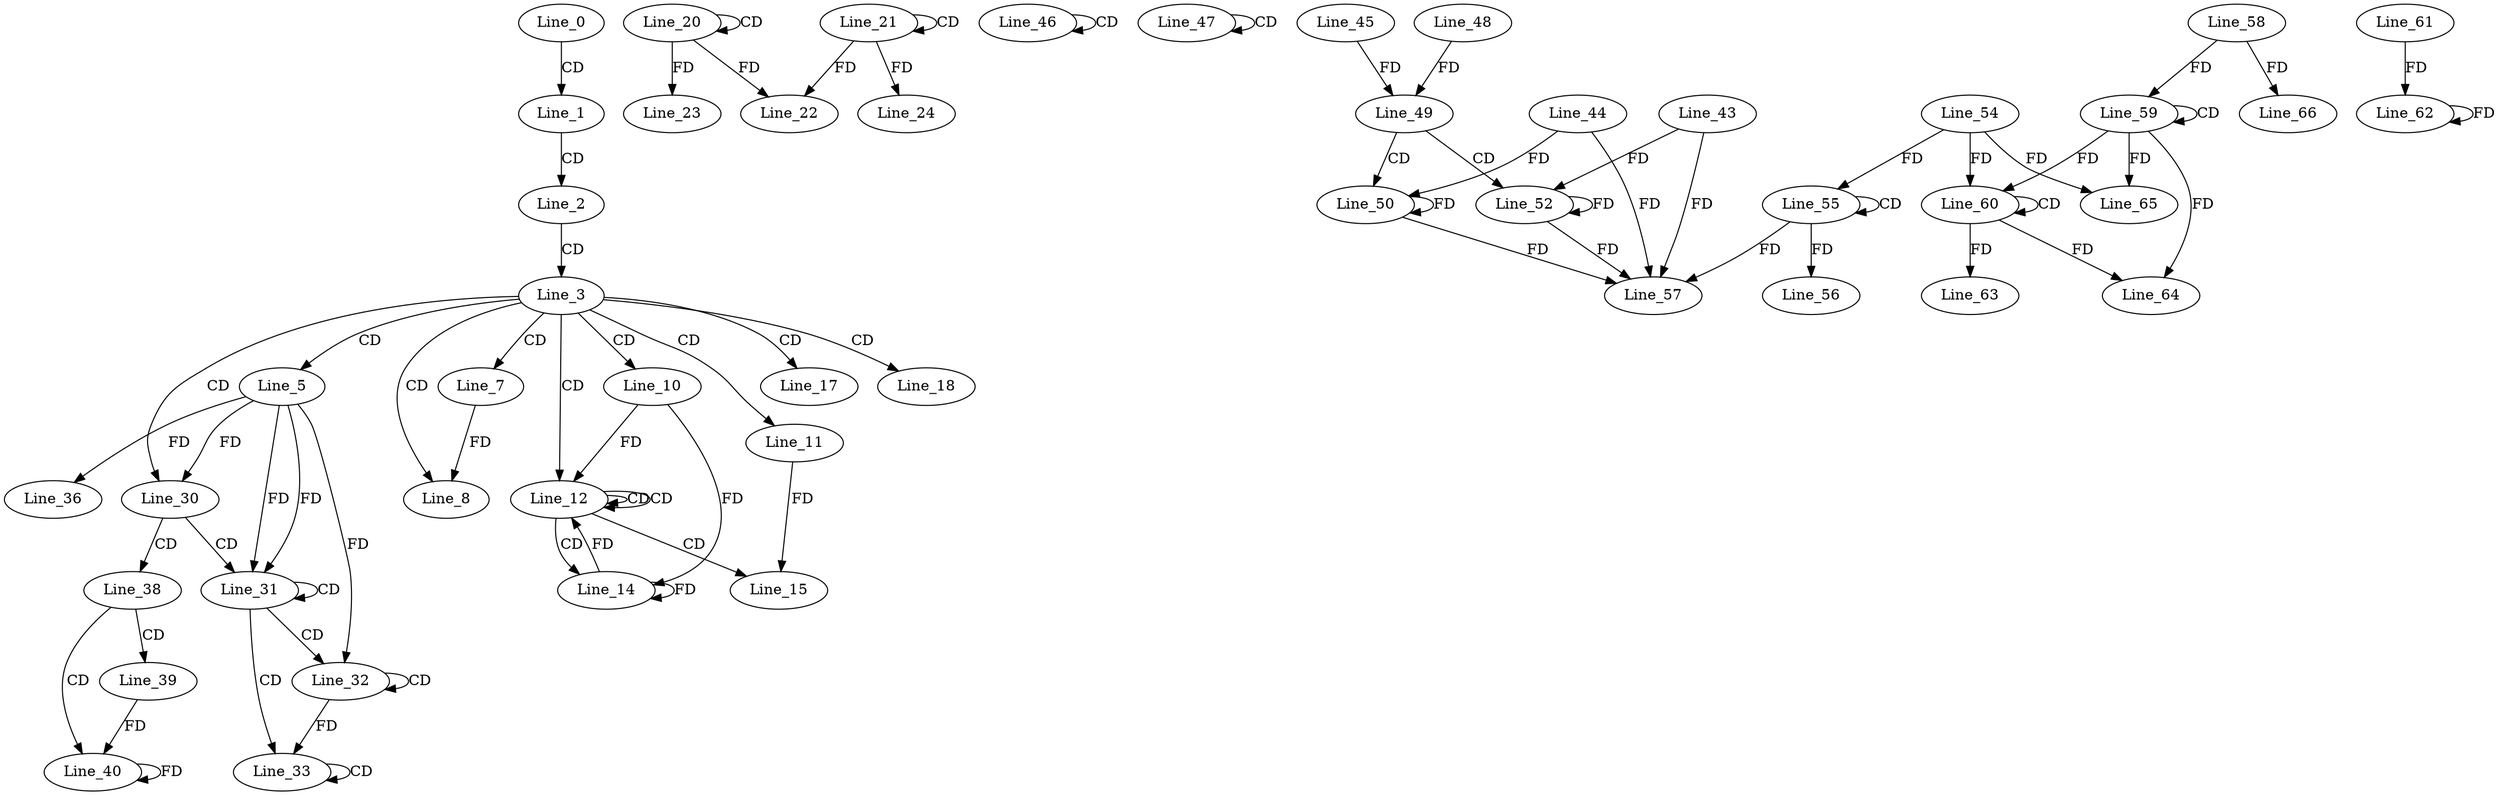 digraph G {
  Line_0;
  Line_1;
  Line_2;
  Line_3;
  Line_5;
  Line_7;
  Line_8;
  Line_10;
  Line_11;
  Line_12;
  Line_12;
  Line_14;
  Line_15;
  Line_17;
  Line_18;
  Line_20;
  Line_20;
  Line_21;
  Line_21;
  Line_22;
  Line_22;
  Line_23;
  Line_24;
  Line_30;
  Line_31;
  Line_31;
  Line_32;
  Line_32;
  Line_32;
  Line_33;
  Line_33;
  Line_36;
  Line_38;
  Line_39;
  Line_40;
  Line_40;
  Line_46;
  Line_46;
  Line_47;
  Line_47;
  Line_45;
  Line_49;
  Line_48;
  Line_50;
  Line_44;
  Line_52;
  Line_43;
  Line_55;
  Line_55;
  Line_54;
  Line_56;
  Line_57;
  Line_59;
  Line_59;
  Line_58;
  Line_60;
  Line_60;
  Line_61;
  Line_62;
  Line_62;
  Line_62;
  Line_63;
  Line_64;
  Line_65;
  Line_66;
  Line_0 -> Line_1 [ label="CD" ];
  Line_1 -> Line_2 [ label="CD" ];
  Line_2 -> Line_3 [ label="CD" ];
  Line_3 -> Line_5 [ label="CD" ];
  Line_3 -> Line_7 [ label="CD" ];
  Line_3 -> Line_8 [ label="CD" ];
  Line_7 -> Line_8 [ label="FD" ];
  Line_3 -> Line_10 [ label="CD" ];
  Line_3 -> Line_11 [ label="CD" ];
  Line_3 -> Line_12 [ label="CD" ];
  Line_12 -> Line_12 [ label="CD" ];
  Line_12 -> Line_12 [ label="CD" ];
  Line_10 -> Line_12 [ label="FD" ];
  Line_12 -> Line_14 [ label="CD" ];
  Line_14 -> Line_14 [ label="FD" ];
  Line_10 -> Line_14 [ label="FD" ];
  Line_12 -> Line_15 [ label="CD" ];
  Line_11 -> Line_15 [ label="FD" ];
  Line_3 -> Line_17 [ label="CD" ];
  Line_3 -> Line_18 [ label="CD" ];
  Line_20 -> Line_20 [ label="CD" ];
  Line_21 -> Line_21 [ label="CD" ];
  Line_21 -> Line_22 [ label="FD" ];
  Line_20 -> Line_22 [ label="FD" ];
  Line_20 -> Line_23 [ label="FD" ];
  Line_21 -> Line_24 [ label="FD" ];
  Line_3 -> Line_30 [ label="CD" ];
  Line_5 -> Line_30 [ label="FD" ];
  Line_30 -> Line_31 [ label="CD" ];
  Line_5 -> Line_31 [ label="FD" ];
  Line_31 -> Line_31 [ label="CD" ];
  Line_5 -> Line_31 [ label="FD" ];
  Line_31 -> Line_32 [ label="CD" ];
  Line_32 -> Line_32 [ label="CD" ];
  Line_5 -> Line_32 [ label="FD" ];
  Line_31 -> Line_33 [ label="CD" ];
  Line_33 -> Line_33 [ label="CD" ];
  Line_32 -> Line_33 [ label="FD" ];
  Line_5 -> Line_36 [ label="FD" ];
  Line_30 -> Line_38 [ label="CD" ];
  Line_38 -> Line_39 [ label="CD" ];
  Line_38 -> Line_40 [ label="CD" ];
  Line_39 -> Line_40 [ label="FD" ];
  Line_40 -> Line_40 [ label="FD" ];
  Line_46 -> Line_46 [ label="CD" ];
  Line_47 -> Line_47 [ label="CD" ];
  Line_45 -> Line_49 [ label="FD" ];
  Line_48 -> Line_49 [ label="FD" ];
  Line_49 -> Line_50 [ label="CD" ];
  Line_44 -> Line_50 [ label="FD" ];
  Line_50 -> Line_50 [ label="FD" ];
  Line_49 -> Line_52 [ label="CD" ];
  Line_43 -> Line_52 [ label="FD" ];
  Line_52 -> Line_52 [ label="FD" ];
  Line_55 -> Line_55 [ label="CD" ];
  Line_54 -> Line_55 [ label="FD" ];
  Line_55 -> Line_56 [ label="FD" ];
  Line_55 -> Line_57 [ label="FD" ];
  Line_43 -> Line_57 [ label="FD" ];
  Line_52 -> Line_57 [ label="FD" ];
  Line_44 -> Line_57 [ label="FD" ];
  Line_50 -> Line_57 [ label="FD" ];
  Line_59 -> Line_59 [ label="CD" ];
  Line_58 -> Line_59 [ label="FD" ];
  Line_60 -> Line_60 [ label="CD" ];
  Line_59 -> Line_60 [ label="FD" ];
  Line_54 -> Line_60 [ label="FD" ];
  Line_61 -> Line_62 [ label="FD" ];
  Line_62 -> Line_62 [ label="FD" ];
  Line_60 -> Line_63 [ label="FD" ];
  Line_59 -> Line_64 [ label="FD" ];
  Line_60 -> Line_64 [ label="FD" ];
  Line_59 -> Line_65 [ label="FD" ];
  Line_54 -> Line_65 [ label="FD" ];
  Line_58 -> Line_66 [ label="FD" ];
  Line_14 -> Line_12 [ label="FD" ];
}
